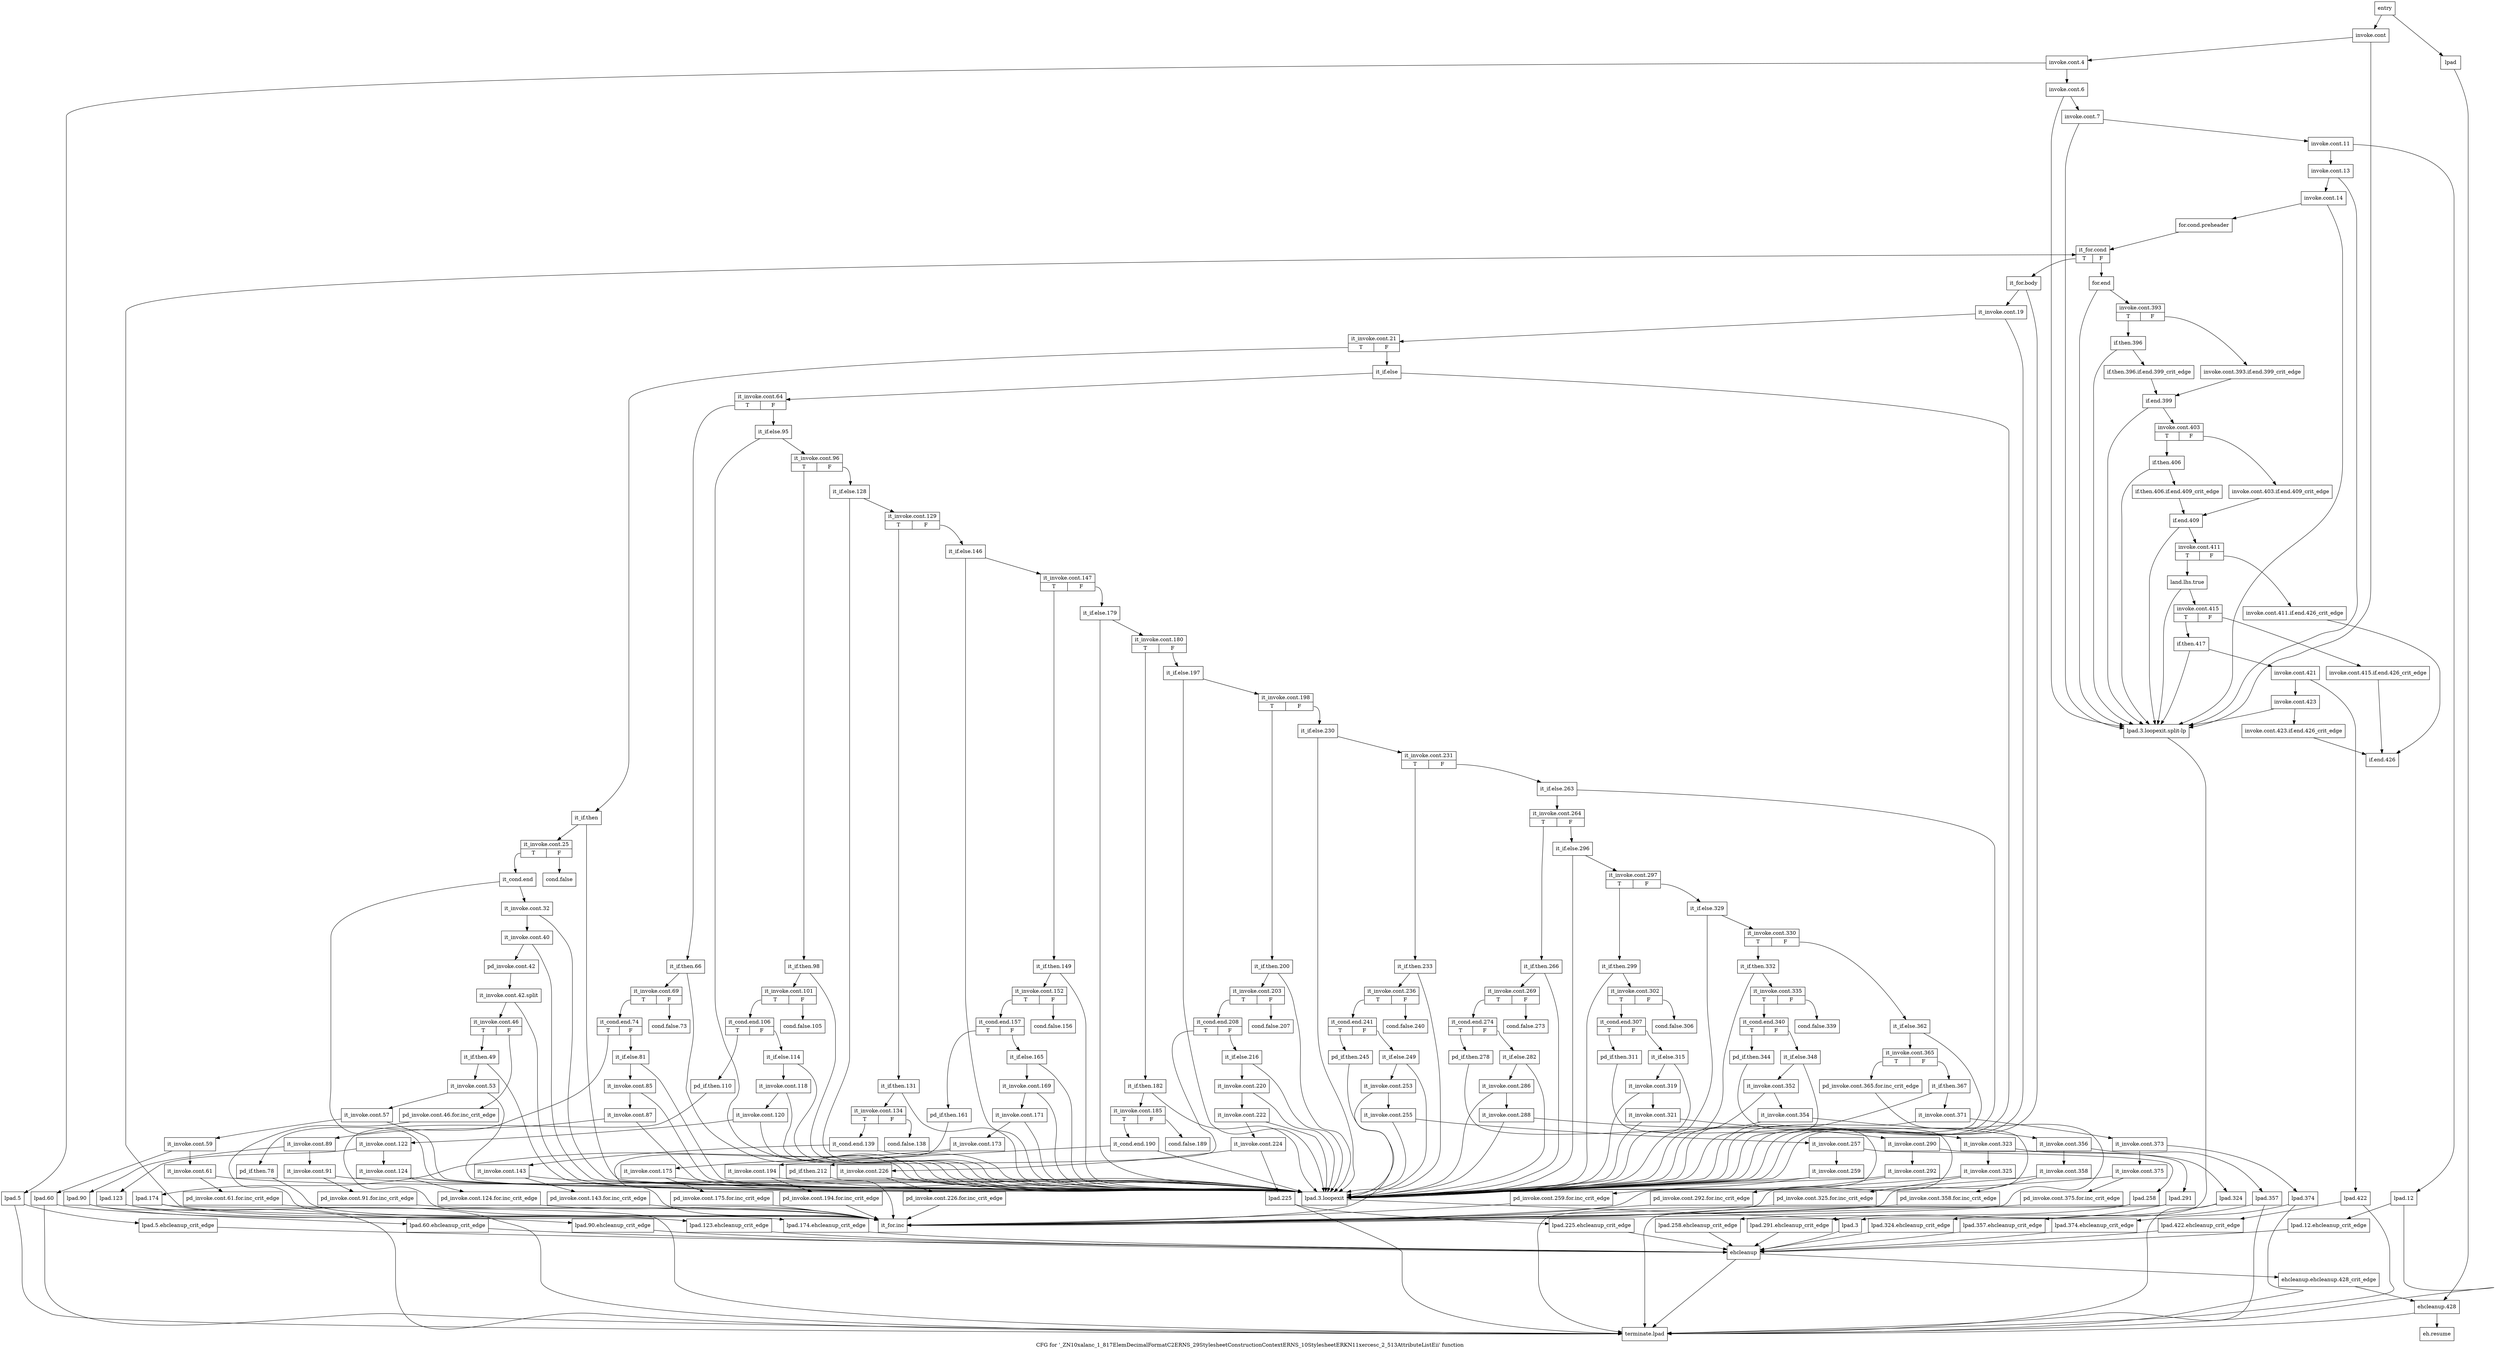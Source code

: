 digraph "CFG for '_ZN10xalanc_1_817ElemDecimalFormatC2ERNS_29StylesheetConstructionContextERNS_10StylesheetERKN11xercesc_2_513AttributeListEii' function" {
	label="CFG for '_ZN10xalanc_1_817ElemDecimalFormatC2ERNS_29StylesheetConstructionContextERNS_10StylesheetERKN11xercesc_2_513AttributeListEii' function";

	Node0x70fc710 [shape=record,label="{entry}"];
	Node0x70fc710 -> Node0x70fc760;
	Node0x70fc710 -> Node0x70fcc10;
	Node0x70fc760 [shape=record,label="{invoke.cont}"];
	Node0x70fc760 -> Node0x70fc7b0;
	Node0x70fc760 -> Node0x70fccb0;
	Node0x70fc7b0 [shape=record,label="{invoke.cont.4}"];
	Node0x70fc7b0 -> Node0x70fc800;
	Node0x70fc7b0 -> Node0x70fcd50;
	Node0x70fc800 [shape=record,label="{invoke.cont.6}"];
	Node0x70fc800 -> Node0x70fc850;
	Node0x70fc800 -> Node0x70fccb0;
	Node0x70fc850 [shape=record,label="{invoke.cont.7}"];
	Node0x70fc850 -> Node0x70fc8a0;
	Node0x70fc850 -> Node0x70fccb0;
	Node0x70fc8a0 [shape=record,label="{invoke.cont.11}"];
	Node0x70fc8a0 -> Node0x70fc8f0;
	Node0x70fc8a0 -> Node0x70fcdf0;
	Node0x70fc8f0 [shape=record,label="{invoke.cont.13}"];
	Node0x70fc8f0 -> Node0x70fc940;
	Node0x70fc8f0 -> Node0x70fccb0;
	Node0x70fc940 [shape=record,label="{invoke.cont.14}"];
	Node0x70fc940 -> Node0x70fc990;
	Node0x70fc940 -> Node0x70fccb0;
	Node0x70fc990 [shape=record,label="{for.cond.preheader}"];
	Node0x70fc990 -> Node0x70fc9e0;
	Node0x70fc9e0 [shape=record,label="{it_for.cond|{<s0>T|<s1>F}}"];
	Node0x70fc9e0:s0 -> Node0x70fca30;
	Node0x70fc9e0:s1 -> Node0x71000e0;
	Node0x70fca30 [shape=record,label="{it_for.body}"];
	Node0x70fca30 -> Node0x70fca80;
	Node0x70fca30 -> Node0x70fcc60;
	Node0x70fca80 [shape=record,label="{it_invoke.cont.19}"];
	Node0x70fca80 -> Node0x70fcad0;
	Node0x70fca80 -> Node0x70fcc60;
	Node0x70fcad0 [shape=record,label="{it_invoke.cont.21|{<s0>T|<s1>F}}"];
	Node0x70fcad0:s0 -> Node0x70fcb20;
	Node0x70fcad0:s1 -> Node0x70fd2f0;
	Node0x70fcb20 [shape=record,label="{it_if.then}"];
	Node0x70fcb20 -> Node0x70fcb70;
	Node0x70fcb20 -> Node0x70fcc60;
	Node0x70fcb70 [shape=record,label="{it_invoke.cont.25|{<s0>T|<s1>F}}"];
	Node0x70fcb70:s0 -> Node0x70fce90;
	Node0x70fcb70:s1 -> Node0x70fcbc0;
	Node0x70fcbc0 [shape=record,label="{cond.false}"];
	Node0x70fcc10 [shape=record,label="{lpad}"];
	Node0x70fcc10 -> Node0x71008b0;
	Node0x70fcc60 [shape=record,label="{lpad.3.loopexit}"];
	Node0x70fcc60 -> Node0x70fcd00;
	Node0x70fccb0 [shape=record,label="{lpad.3.loopexit.split-lp}"];
	Node0x70fccb0 -> Node0x70fcd00;
	Node0x70fcd00 [shape=record,label="{lpad.3}"];
	Node0x70fcd00 -> Node0x7100810;
	Node0x70fcd50 [shape=record,label="{lpad.5}"];
	Node0x70fcd50 -> Node0x70fcda0;
	Node0x70fcd50 -> Node0x7100950;
	Node0x70fcda0 [shape=record,label="{lpad.5.ehcleanup_crit_edge}"];
	Node0x70fcda0 -> Node0x7100810;
	Node0x70fcdf0 [shape=record,label="{lpad.12}"];
	Node0x70fcdf0 -> Node0x70fce40;
	Node0x70fcdf0 -> Node0x7100950;
	Node0x70fce40 [shape=record,label="{lpad.12.ehcleanup_crit_edge}"];
	Node0x70fce40 -> Node0x7100810;
	Node0x70fce90 [shape=record,label="{it_cond.end}"];
	Node0x70fce90 -> Node0x70fcee0;
	Node0x70fce90 -> Node0x70fcc60;
	Node0x70fcee0 [shape=record,label="{it_invoke.cont.32}"];
	Node0x70fcee0 -> Node0x70fcf30;
	Node0x70fcee0 -> Node0x70fcc60;
	Node0x70fcf30 [shape=record,label="{it_invoke.cont.40}"];
	Node0x70fcf30 -> Node0x70fcf80;
	Node0x70fcf30 -> Node0x70fcc60;
	Node0x70fcf80 [shape=record,label="{pd_invoke.cont.42}"];
	Node0x70fcf80 -> Node0xbf78bb0;
	Node0xbf78bb0 [shape=record,label="{it_invoke.cont.42.split}"];
	Node0xbf78bb0 -> Node0x70fcfd0;
	Node0xbf78bb0 -> Node0x70fcc60;
	Node0x70fcfd0 [shape=record,label="{it_invoke.cont.46|{<s0>T|<s1>F}}"];
	Node0x70fcfd0:s0 -> Node0x70fd070;
	Node0x70fcfd0:s1 -> Node0x70fd020;
	Node0x70fd020 [shape=record,label="{pd_invoke.cont.46.for.inc_crit_edge}"];
	Node0x70fd020 -> Node0x7100090;
	Node0x70fd070 [shape=record,label="{it_if.then.49}"];
	Node0x70fd070 -> Node0x70fd0c0;
	Node0x70fd070 -> Node0x70fcc60;
	Node0x70fd0c0 [shape=record,label="{it_invoke.cont.53}"];
	Node0x70fd0c0 -> Node0x70fd110;
	Node0x70fd0c0 -> Node0x70fcc60;
	Node0x70fd110 [shape=record,label="{it_invoke.cont.57}"];
	Node0x70fd110 -> Node0x70fd160;
	Node0x70fd110 -> Node0x70fcc60;
	Node0x70fd160 [shape=record,label="{it_invoke.cont.59}"];
	Node0x70fd160 -> Node0x70fd1b0;
	Node0x70fd160 -> Node0x70fd250;
	Node0x70fd1b0 [shape=record,label="{it_invoke.cont.61}"];
	Node0x70fd1b0 -> Node0x70fd200;
	Node0x70fd1b0 -> Node0x70fcc60;
	Node0x70fd200 [shape=record,label="{pd_invoke.cont.61.for.inc_crit_edge}"];
	Node0x70fd200 -> Node0x7100090;
	Node0x70fd250 [shape=record,label="{lpad.60}"];
	Node0x70fd250 -> Node0x70fd2a0;
	Node0x70fd250 -> Node0x7100950;
	Node0x70fd2a0 [shape=record,label="{lpad.60.ehcleanup_crit_edge}"];
	Node0x70fd2a0 -> Node0x7100810;
	Node0x70fd2f0 [shape=record,label="{it_if.else}"];
	Node0x70fd2f0 -> Node0x70fd340;
	Node0x70fd2f0 -> Node0x70fcc60;
	Node0x70fd340 [shape=record,label="{it_invoke.cont.64|{<s0>T|<s1>F}}"];
	Node0x70fd340:s0 -> Node0x70fd390;
	Node0x70fd340:s1 -> Node0x70fd7a0;
	Node0x70fd390 [shape=record,label="{it_if.then.66}"];
	Node0x70fd390 -> Node0x70fd3e0;
	Node0x70fd390 -> Node0x70fcc60;
	Node0x70fd3e0 [shape=record,label="{it_invoke.cont.69|{<s0>T|<s1>F}}"];
	Node0x70fd3e0:s0 -> Node0x70fd480;
	Node0x70fd3e0:s1 -> Node0x70fd430;
	Node0x70fd430 [shape=record,label="{cond.false.73}"];
	Node0x70fd480 [shape=record,label="{it_cond.end.74|{<s0>T|<s1>F}}"];
	Node0x70fd480:s0 -> Node0x70fd4d0;
	Node0x70fd480:s1 -> Node0x70fd520;
	Node0x70fd4d0 [shape=record,label="{pd_if.then.78}"];
	Node0x70fd4d0 -> Node0x7100090;
	Node0x70fd520 [shape=record,label="{it_if.else.81}"];
	Node0x70fd520 -> Node0x70fd570;
	Node0x70fd520 -> Node0x70fcc60;
	Node0x70fd570 [shape=record,label="{it_invoke.cont.85}"];
	Node0x70fd570 -> Node0x70fd5c0;
	Node0x70fd570 -> Node0x70fcc60;
	Node0x70fd5c0 [shape=record,label="{it_invoke.cont.87}"];
	Node0x70fd5c0 -> Node0x70fd610;
	Node0x70fd5c0 -> Node0x70fcc60;
	Node0x70fd610 [shape=record,label="{it_invoke.cont.89}"];
	Node0x70fd610 -> Node0x70fd660;
	Node0x70fd610 -> Node0x70fd700;
	Node0x70fd660 [shape=record,label="{it_invoke.cont.91}"];
	Node0x70fd660 -> Node0x70fd6b0;
	Node0x70fd660 -> Node0x70fcc60;
	Node0x70fd6b0 [shape=record,label="{pd_invoke.cont.91.for.inc_crit_edge}"];
	Node0x70fd6b0 -> Node0x7100090;
	Node0x70fd700 [shape=record,label="{lpad.90}"];
	Node0x70fd700 -> Node0x70fd750;
	Node0x70fd700 -> Node0x7100950;
	Node0x70fd750 [shape=record,label="{lpad.90.ehcleanup_crit_edge}"];
	Node0x70fd750 -> Node0x7100810;
	Node0x70fd7a0 [shape=record,label="{it_if.else.95}"];
	Node0x70fd7a0 -> Node0x70fd7f0;
	Node0x70fd7a0 -> Node0x70fcc60;
	Node0x70fd7f0 [shape=record,label="{it_invoke.cont.96|{<s0>T|<s1>F}}"];
	Node0x70fd7f0:s0 -> Node0x70fd840;
	Node0x70fd7f0:s1 -> Node0x70fdc50;
	Node0x70fd840 [shape=record,label="{it_if.then.98}"];
	Node0x70fd840 -> Node0x70fd890;
	Node0x70fd840 -> Node0x70fcc60;
	Node0x70fd890 [shape=record,label="{it_invoke.cont.101|{<s0>T|<s1>F}}"];
	Node0x70fd890:s0 -> Node0x70fd930;
	Node0x70fd890:s1 -> Node0x70fd8e0;
	Node0x70fd8e0 [shape=record,label="{cond.false.105}"];
	Node0x70fd930 [shape=record,label="{it_cond.end.106|{<s0>T|<s1>F}}"];
	Node0x70fd930:s0 -> Node0x70fd980;
	Node0x70fd930:s1 -> Node0x70fd9d0;
	Node0x70fd980 [shape=record,label="{pd_if.then.110}"];
	Node0x70fd980 -> Node0x7100090;
	Node0x70fd9d0 [shape=record,label="{it_if.else.114}"];
	Node0x70fd9d0 -> Node0x70fda20;
	Node0x70fd9d0 -> Node0x70fcc60;
	Node0x70fda20 [shape=record,label="{it_invoke.cont.118}"];
	Node0x70fda20 -> Node0x70fda70;
	Node0x70fda20 -> Node0x70fcc60;
	Node0x70fda70 [shape=record,label="{it_invoke.cont.120}"];
	Node0x70fda70 -> Node0x70fdac0;
	Node0x70fda70 -> Node0x70fcc60;
	Node0x70fdac0 [shape=record,label="{it_invoke.cont.122}"];
	Node0x70fdac0 -> Node0x70fdb10;
	Node0x70fdac0 -> Node0x70fdbb0;
	Node0x70fdb10 [shape=record,label="{it_invoke.cont.124}"];
	Node0x70fdb10 -> Node0x70fdb60;
	Node0x70fdb10 -> Node0x70fcc60;
	Node0x70fdb60 [shape=record,label="{pd_invoke.cont.124.for.inc_crit_edge}"];
	Node0x70fdb60 -> Node0x7100090;
	Node0x70fdbb0 [shape=record,label="{lpad.123}"];
	Node0x70fdbb0 -> Node0x70fdc00;
	Node0x70fdbb0 -> Node0x7100950;
	Node0x70fdc00 [shape=record,label="{lpad.123.ehcleanup_crit_edge}"];
	Node0x70fdc00 -> Node0x7100810;
	Node0x70fdc50 [shape=record,label="{it_if.else.128}"];
	Node0x70fdc50 -> Node0x70fdca0;
	Node0x70fdc50 -> Node0x70fcc60;
	Node0x70fdca0 [shape=record,label="{it_invoke.cont.129|{<s0>T|<s1>F}}"];
	Node0x70fdca0:s0 -> Node0x70fdcf0;
	Node0x70fdca0:s1 -> Node0x70fded0;
	Node0x70fdcf0 [shape=record,label="{it_if.then.131}"];
	Node0x70fdcf0 -> Node0x70fdd40;
	Node0x70fdcf0 -> Node0x70fcc60;
	Node0x70fdd40 [shape=record,label="{it_invoke.cont.134|{<s0>T|<s1>F}}"];
	Node0x70fdd40:s0 -> Node0x70fdde0;
	Node0x70fdd40:s1 -> Node0x70fdd90;
	Node0x70fdd90 [shape=record,label="{cond.false.138}"];
	Node0x70fdde0 [shape=record,label="{it_cond.end.139}"];
	Node0x70fdde0 -> Node0x70fde30;
	Node0x70fdde0 -> Node0x70fcc60;
	Node0x70fde30 [shape=record,label="{it_invoke.cont.143}"];
	Node0x70fde30 -> Node0x70fde80;
	Node0x70fde30 -> Node0x70fcc60;
	Node0x70fde80 [shape=record,label="{pd_invoke.cont.143.for.inc_crit_edge}"];
	Node0x70fde80 -> Node0x7100090;
	Node0x70fded0 [shape=record,label="{it_if.else.146}"];
	Node0x70fded0 -> Node0x70fdf20;
	Node0x70fded0 -> Node0x70fcc60;
	Node0x70fdf20 [shape=record,label="{it_invoke.cont.147|{<s0>T|<s1>F}}"];
	Node0x70fdf20:s0 -> Node0x70fdf70;
	Node0x70fdf20:s1 -> Node0x70fe380;
	Node0x70fdf70 [shape=record,label="{it_if.then.149}"];
	Node0x70fdf70 -> Node0x70fdfc0;
	Node0x70fdf70 -> Node0x70fcc60;
	Node0x70fdfc0 [shape=record,label="{it_invoke.cont.152|{<s0>T|<s1>F}}"];
	Node0x70fdfc0:s0 -> Node0x70fe060;
	Node0x70fdfc0:s1 -> Node0x70fe010;
	Node0x70fe010 [shape=record,label="{cond.false.156}"];
	Node0x70fe060 [shape=record,label="{it_cond.end.157|{<s0>T|<s1>F}}"];
	Node0x70fe060:s0 -> Node0x70fe0b0;
	Node0x70fe060:s1 -> Node0x70fe100;
	Node0x70fe0b0 [shape=record,label="{pd_if.then.161}"];
	Node0x70fe0b0 -> Node0x7100090;
	Node0x70fe100 [shape=record,label="{it_if.else.165}"];
	Node0x70fe100 -> Node0x70fe150;
	Node0x70fe100 -> Node0x70fcc60;
	Node0x70fe150 [shape=record,label="{it_invoke.cont.169}"];
	Node0x70fe150 -> Node0x70fe1a0;
	Node0x70fe150 -> Node0x70fcc60;
	Node0x70fe1a0 [shape=record,label="{it_invoke.cont.171}"];
	Node0x70fe1a0 -> Node0x70fe1f0;
	Node0x70fe1a0 -> Node0x70fcc60;
	Node0x70fe1f0 [shape=record,label="{it_invoke.cont.173}"];
	Node0x70fe1f0 -> Node0x70fe240;
	Node0x70fe1f0 -> Node0x70fe2e0;
	Node0x70fe240 [shape=record,label="{it_invoke.cont.175}"];
	Node0x70fe240 -> Node0x70fe290;
	Node0x70fe240 -> Node0x70fcc60;
	Node0x70fe290 [shape=record,label="{pd_invoke.cont.175.for.inc_crit_edge}"];
	Node0x70fe290 -> Node0x7100090;
	Node0x70fe2e0 [shape=record,label="{lpad.174}"];
	Node0x70fe2e0 -> Node0x70fe330;
	Node0x70fe2e0 -> Node0x7100950;
	Node0x70fe330 [shape=record,label="{lpad.174.ehcleanup_crit_edge}"];
	Node0x70fe330 -> Node0x7100810;
	Node0x70fe380 [shape=record,label="{it_if.else.179}"];
	Node0x70fe380 -> Node0x70fe3d0;
	Node0x70fe380 -> Node0x70fcc60;
	Node0x70fe3d0 [shape=record,label="{it_invoke.cont.180|{<s0>T|<s1>F}}"];
	Node0x70fe3d0:s0 -> Node0x70fe420;
	Node0x70fe3d0:s1 -> Node0x70fe600;
	Node0x70fe420 [shape=record,label="{it_if.then.182}"];
	Node0x70fe420 -> Node0x70fe470;
	Node0x70fe420 -> Node0x70fcc60;
	Node0x70fe470 [shape=record,label="{it_invoke.cont.185|{<s0>T|<s1>F}}"];
	Node0x70fe470:s0 -> Node0x70fe510;
	Node0x70fe470:s1 -> Node0x70fe4c0;
	Node0x70fe4c0 [shape=record,label="{cond.false.189}"];
	Node0x70fe510 [shape=record,label="{it_cond.end.190}"];
	Node0x70fe510 -> Node0x70fe560;
	Node0x70fe510 -> Node0x70fcc60;
	Node0x70fe560 [shape=record,label="{it_invoke.cont.194}"];
	Node0x70fe560 -> Node0x70fe5b0;
	Node0x70fe560 -> Node0x70fcc60;
	Node0x70fe5b0 [shape=record,label="{pd_invoke.cont.194.for.inc_crit_edge}"];
	Node0x70fe5b0 -> Node0x7100090;
	Node0x70fe600 [shape=record,label="{it_if.else.197}"];
	Node0x70fe600 -> Node0x70fe650;
	Node0x70fe600 -> Node0x70fcc60;
	Node0x70fe650 [shape=record,label="{it_invoke.cont.198|{<s0>T|<s1>F}}"];
	Node0x70fe650:s0 -> Node0x70fe6a0;
	Node0x70fe650:s1 -> Node0x70feab0;
	Node0x70fe6a0 [shape=record,label="{it_if.then.200}"];
	Node0x70fe6a0 -> Node0x70fe6f0;
	Node0x70fe6a0 -> Node0x70fcc60;
	Node0x70fe6f0 [shape=record,label="{it_invoke.cont.203|{<s0>T|<s1>F}}"];
	Node0x70fe6f0:s0 -> Node0x70fe790;
	Node0x70fe6f0:s1 -> Node0x70fe740;
	Node0x70fe740 [shape=record,label="{cond.false.207}"];
	Node0x70fe790 [shape=record,label="{it_cond.end.208|{<s0>T|<s1>F}}"];
	Node0x70fe790:s0 -> Node0x70fe7e0;
	Node0x70fe790:s1 -> Node0x70fe830;
	Node0x70fe7e0 [shape=record,label="{pd_if.then.212}"];
	Node0x70fe7e0 -> Node0x7100090;
	Node0x70fe830 [shape=record,label="{it_if.else.216}"];
	Node0x70fe830 -> Node0x70fe880;
	Node0x70fe830 -> Node0x70fcc60;
	Node0x70fe880 [shape=record,label="{it_invoke.cont.220}"];
	Node0x70fe880 -> Node0x70fe8d0;
	Node0x70fe880 -> Node0x70fcc60;
	Node0x70fe8d0 [shape=record,label="{it_invoke.cont.222}"];
	Node0x70fe8d0 -> Node0x70fe920;
	Node0x70fe8d0 -> Node0x70fcc60;
	Node0x70fe920 [shape=record,label="{it_invoke.cont.224}"];
	Node0x70fe920 -> Node0x70fe970;
	Node0x70fe920 -> Node0x70fea10;
	Node0x70fe970 [shape=record,label="{it_invoke.cont.226}"];
	Node0x70fe970 -> Node0x70fe9c0;
	Node0x70fe970 -> Node0x70fcc60;
	Node0x70fe9c0 [shape=record,label="{pd_invoke.cont.226.for.inc_crit_edge}"];
	Node0x70fe9c0 -> Node0x7100090;
	Node0x70fea10 [shape=record,label="{lpad.225}"];
	Node0x70fea10 -> Node0x70fea60;
	Node0x70fea10 -> Node0x7100950;
	Node0x70fea60 [shape=record,label="{lpad.225.ehcleanup_crit_edge}"];
	Node0x70fea60 -> Node0x7100810;
	Node0x70feab0 [shape=record,label="{it_if.else.230}"];
	Node0x70feab0 -> Node0x70feb00;
	Node0x70feab0 -> Node0x70fcc60;
	Node0x70feb00 [shape=record,label="{it_invoke.cont.231|{<s0>T|<s1>F}}"];
	Node0x70feb00:s0 -> Node0x70feb50;
	Node0x70feb00:s1 -> Node0x70fef60;
	Node0x70feb50 [shape=record,label="{it_if.then.233}"];
	Node0x70feb50 -> Node0x70feba0;
	Node0x70feb50 -> Node0x70fcc60;
	Node0x70feba0 [shape=record,label="{it_invoke.cont.236|{<s0>T|<s1>F}}"];
	Node0x70feba0:s0 -> Node0x70fec40;
	Node0x70feba0:s1 -> Node0x70febf0;
	Node0x70febf0 [shape=record,label="{cond.false.240}"];
	Node0x70fec40 [shape=record,label="{it_cond.end.241|{<s0>T|<s1>F}}"];
	Node0x70fec40:s0 -> Node0x70fec90;
	Node0x70fec40:s1 -> Node0x70fece0;
	Node0x70fec90 [shape=record,label="{pd_if.then.245}"];
	Node0x70fec90 -> Node0x7100090;
	Node0x70fece0 [shape=record,label="{it_if.else.249}"];
	Node0x70fece0 -> Node0x70fed30;
	Node0x70fece0 -> Node0x70fcc60;
	Node0x70fed30 [shape=record,label="{it_invoke.cont.253}"];
	Node0x70fed30 -> Node0x70fed80;
	Node0x70fed30 -> Node0x70fcc60;
	Node0x70fed80 [shape=record,label="{it_invoke.cont.255}"];
	Node0x70fed80 -> Node0x70fedd0;
	Node0x70fed80 -> Node0x70fcc60;
	Node0x70fedd0 [shape=record,label="{it_invoke.cont.257}"];
	Node0x70fedd0 -> Node0x70fee20;
	Node0x70fedd0 -> Node0x70feec0;
	Node0x70fee20 [shape=record,label="{it_invoke.cont.259}"];
	Node0x70fee20 -> Node0x70fee70;
	Node0x70fee20 -> Node0x70fcc60;
	Node0x70fee70 [shape=record,label="{pd_invoke.cont.259.for.inc_crit_edge}"];
	Node0x70fee70 -> Node0x7100090;
	Node0x70feec0 [shape=record,label="{lpad.258}"];
	Node0x70feec0 -> Node0x70fef10;
	Node0x70feec0 -> Node0x7100950;
	Node0x70fef10 [shape=record,label="{lpad.258.ehcleanup_crit_edge}"];
	Node0x70fef10 -> Node0x7100810;
	Node0x70fef60 [shape=record,label="{it_if.else.263}"];
	Node0x70fef60 -> Node0x70fefb0;
	Node0x70fef60 -> Node0x70fcc60;
	Node0x70fefb0 [shape=record,label="{it_invoke.cont.264|{<s0>T|<s1>F}}"];
	Node0x70fefb0:s0 -> Node0x70ff000;
	Node0x70fefb0:s1 -> Node0x70ff410;
	Node0x70ff000 [shape=record,label="{it_if.then.266}"];
	Node0x70ff000 -> Node0x70ff050;
	Node0x70ff000 -> Node0x70fcc60;
	Node0x70ff050 [shape=record,label="{it_invoke.cont.269|{<s0>T|<s1>F}}"];
	Node0x70ff050:s0 -> Node0x70ff0f0;
	Node0x70ff050:s1 -> Node0x70ff0a0;
	Node0x70ff0a0 [shape=record,label="{cond.false.273}"];
	Node0x70ff0f0 [shape=record,label="{it_cond.end.274|{<s0>T|<s1>F}}"];
	Node0x70ff0f0:s0 -> Node0x70ff140;
	Node0x70ff0f0:s1 -> Node0x70ff190;
	Node0x70ff140 [shape=record,label="{pd_if.then.278}"];
	Node0x70ff140 -> Node0x7100090;
	Node0x70ff190 [shape=record,label="{it_if.else.282}"];
	Node0x70ff190 -> Node0x70ff1e0;
	Node0x70ff190 -> Node0x70fcc60;
	Node0x70ff1e0 [shape=record,label="{it_invoke.cont.286}"];
	Node0x70ff1e0 -> Node0x70ff230;
	Node0x70ff1e0 -> Node0x70fcc60;
	Node0x70ff230 [shape=record,label="{it_invoke.cont.288}"];
	Node0x70ff230 -> Node0x70ff280;
	Node0x70ff230 -> Node0x70fcc60;
	Node0x70ff280 [shape=record,label="{it_invoke.cont.290}"];
	Node0x70ff280 -> Node0x70ff2d0;
	Node0x70ff280 -> Node0x70ff370;
	Node0x70ff2d0 [shape=record,label="{it_invoke.cont.292}"];
	Node0x70ff2d0 -> Node0x70ff320;
	Node0x70ff2d0 -> Node0x70fcc60;
	Node0x70ff320 [shape=record,label="{pd_invoke.cont.292.for.inc_crit_edge}"];
	Node0x70ff320 -> Node0x7100090;
	Node0x70ff370 [shape=record,label="{lpad.291}"];
	Node0x70ff370 -> Node0x70ff3c0;
	Node0x70ff370 -> Node0x7100950;
	Node0x70ff3c0 [shape=record,label="{lpad.291.ehcleanup_crit_edge}"];
	Node0x70ff3c0 -> Node0x7100810;
	Node0x70ff410 [shape=record,label="{it_if.else.296}"];
	Node0x70ff410 -> Node0x70ff460;
	Node0x70ff410 -> Node0x70fcc60;
	Node0x70ff460 [shape=record,label="{it_invoke.cont.297|{<s0>T|<s1>F}}"];
	Node0x70ff460:s0 -> Node0x70ff4b0;
	Node0x70ff460:s1 -> Node0x70ff8c0;
	Node0x70ff4b0 [shape=record,label="{it_if.then.299}"];
	Node0x70ff4b0 -> Node0x70ff500;
	Node0x70ff4b0 -> Node0x70fcc60;
	Node0x70ff500 [shape=record,label="{it_invoke.cont.302|{<s0>T|<s1>F}}"];
	Node0x70ff500:s0 -> Node0x70ff5a0;
	Node0x70ff500:s1 -> Node0x70ff550;
	Node0x70ff550 [shape=record,label="{cond.false.306}"];
	Node0x70ff5a0 [shape=record,label="{it_cond.end.307|{<s0>T|<s1>F}}"];
	Node0x70ff5a0:s0 -> Node0x70ff5f0;
	Node0x70ff5a0:s1 -> Node0x70ff640;
	Node0x70ff5f0 [shape=record,label="{pd_if.then.311}"];
	Node0x70ff5f0 -> Node0x7100090;
	Node0x70ff640 [shape=record,label="{it_if.else.315}"];
	Node0x70ff640 -> Node0x70ff690;
	Node0x70ff640 -> Node0x70fcc60;
	Node0x70ff690 [shape=record,label="{it_invoke.cont.319}"];
	Node0x70ff690 -> Node0x70ff6e0;
	Node0x70ff690 -> Node0x70fcc60;
	Node0x70ff6e0 [shape=record,label="{it_invoke.cont.321}"];
	Node0x70ff6e0 -> Node0x70ff730;
	Node0x70ff6e0 -> Node0x70fcc60;
	Node0x70ff730 [shape=record,label="{it_invoke.cont.323}"];
	Node0x70ff730 -> Node0x70ff780;
	Node0x70ff730 -> Node0x70ff820;
	Node0x70ff780 [shape=record,label="{it_invoke.cont.325}"];
	Node0x70ff780 -> Node0x70ff7d0;
	Node0x70ff780 -> Node0x70fcc60;
	Node0x70ff7d0 [shape=record,label="{pd_invoke.cont.325.for.inc_crit_edge}"];
	Node0x70ff7d0 -> Node0x7100090;
	Node0x70ff820 [shape=record,label="{lpad.324}"];
	Node0x70ff820 -> Node0x70ff870;
	Node0x70ff820 -> Node0x7100950;
	Node0x70ff870 [shape=record,label="{lpad.324.ehcleanup_crit_edge}"];
	Node0x70ff870 -> Node0x7100810;
	Node0x70ff8c0 [shape=record,label="{it_if.else.329}"];
	Node0x70ff8c0 -> Node0x70ff910;
	Node0x70ff8c0 -> Node0x70fcc60;
	Node0x70ff910 [shape=record,label="{it_invoke.cont.330|{<s0>T|<s1>F}}"];
	Node0x70ff910:s0 -> Node0x70ff960;
	Node0x70ff910:s1 -> Node0x70ffd70;
	Node0x70ff960 [shape=record,label="{it_if.then.332}"];
	Node0x70ff960 -> Node0x70ff9b0;
	Node0x70ff960 -> Node0x70fcc60;
	Node0x70ff9b0 [shape=record,label="{it_invoke.cont.335|{<s0>T|<s1>F}}"];
	Node0x70ff9b0:s0 -> Node0x70ffa50;
	Node0x70ff9b0:s1 -> Node0x70ffa00;
	Node0x70ffa00 [shape=record,label="{cond.false.339}"];
	Node0x70ffa50 [shape=record,label="{it_cond.end.340|{<s0>T|<s1>F}}"];
	Node0x70ffa50:s0 -> Node0x70ffaa0;
	Node0x70ffa50:s1 -> Node0x70ffaf0;
	Node0x70ffaa0 [shape=record,label="{pd_if.then.344}"];
	Node0x70ffaa0 -> Node0x7100090;
	Node0x70ffaf0 [shape=record,label="{it_if.else.348}"];
	Node0x70ffaf0 -> Node0x70ffb40;
	Node0x70ffaf0 -> Node0x70fcc60;
	Node0x70ffb40 [shape=record,label="{it_invoke.cont.352}"];
	Node0x70ffb40 -> Node0x70ffb90;
	Node0x70ffb40 -> Node0x70fcc60;
	Node0x70ffb90 [shape=record,label="{it_invoke.cont.354}"];
	Node0x70ffb90 -> Node0x70ffbe0;
	Node0x70ffb90 -> Node0x70fcc60;
	Node0x70ffbe0 [shape=record,label="{it_invoke.cont.356}"];
	Node0x70ffbe0 -> Node0x70ffc30;
	Node0x70ffbe0 -> Node0x70ffcd0;
	Node0x70ffc30 [shape=record,label="{it_invoke.cont.358}"];
	Node0x70ffc30 -> Node0x70ffc80;
	Node0x70ffc30 -> Node0x70fcc60;
	Node0x70ffc80 [shape=record,label="{pd_invoke.cont.358.for.inc_crit_edge}"];
	Node0x70ffc80 -> Node0x7100090;
	Node0x70ffcd0 [shape=record,label="{lpad.357}"];
	Node0x70ffcd0 -> Node0x70ffd20;
	Node0x70ffcd0 -> Node0x7100950;
	Node0x70ffd20 [shape=record,label="{lpad.357.ehcleanup_crit_edge}"];
	Node0x70ffd20 -> Node0x7100810;
	Node0x70ffd70 [shape=record,label="{it_if.else.362}"];
	Node0x70ffd70 -> Node0x70ffdc0;
	Node0x70ffd70 -> Node0x70fcc60;
	Node0x70ffdc0 [shape=record,label="{it_invoke.cont.365|{<s0>T|<s1>F}}"];
	Node0x70ffdc0:s0 -> Node0x70ffe10;
	Node0x70ffdc0:s1 -> Node0x70ffe60;
	Node0x70ffe10 [shape=record,label="{pd_invoke.cont.365.for.inc_crit_edge}"];
	Node0x70ffe10 -> Node0x7100090;
	Node0x70ffe60 [shape=record,label="{it_if.then.367}"];
	Node0x70ffe60 -> Node0x70ffeb0;
	Node0x70ffe60 -> Node0x70fcc60;
	Node0x70ffeb0 [shape=record,label="{it_invoke.cont.371}"];
	Node0x70ffeb0 -> Node0x70fff00;
	Node0x70ffeb0 -> Node0x70fcc60;
	Node0x70fff00 [shape=record,label="{it_invoke.cont.373}"];
	Node0x70fff00 -> Node0x70fff50;
	Node0x70fff00 -> Node0x70ffff0;
	Node0x70fff50 [shape=record,label="{it_invoke.cont.375}"];
	Node0x70fff50 -> Node0x70fffa0;
	Node0x70fff50 -> Node0x70fcc60;
	Node0x70fffa0 [shape=record,label="{pd_invoke.cont.375.for.inc_crit_edge}"];
	Node0x70fffa0 -> Node0x7100090;
	Node0x70ffff0 [shape=record,label="{lpad.374}"];
	Node0x70ffff0 -> Node0x7100040;
	Node0x70ffff0 -> Node0x7100950;
	Node0x7100040 [shape=record,label="{lpad.374.ehcleanup_crit_edge}"];
	Node0x7100040 -> Node0x7100810;
	Node0x7100090 [shape=record,label="{it_for.inc}"];
	Node0x7100090 -> Node0x70fc9e0;
	Node0x71000e0 [shape=record,label="{for.end}"];
	Node0x71000e0 -> Node0x7100130;
	Node0x71000e0 -> Node0x70fccb0;
	Node0x7100130 [shape=record,label="{invoke.cont.393|{<s0>T|<s1>F}}"];
	Node0x7100130:s0 -> Node0x71001d0;
	Node0x7100130:s1 -> Node0x7100180;
	Node0x7100180 [shape=record,label="{invoke.cont.393.if.end.399_crit_edge}"];
	Node0x7100180 -> Node0x7100270;
	Node0x71001d0 [shape=record,label="{if.then.396}"];
	Node0x71001d0 -> Node0x7100220;
	Node0x71001d0 -> Node0x70fccb0;
	Node0x7100220 [shape=record,label="{if.then.396.if.end.399_crit_edge}"];
	Node0x7100220 -> Node0x7100270;
	Node0x7100270 [shape=record,label="{if.end.399}"];
	Node0x7100270 -> Node0x71002c0;
	Node0x7100270 -> Node0x70fccb0;
	Node0x71002c0 [shape=record,label="{invoke.cont.403|{<s0>T|<s1>F}}"];
	Node0x71002c0:s0 -> Node0x7100360;
	Node0x71002c0:s1 -> Node0x7100310;
	Node0x7100310 [shape=record,label="{invoke.cont.403.if.end.409_crit_edge}"];
	Node0x7100310 -> Node0x7100400;
	Node0x7100360 [shape=record,label="{if.then.406}"];
	Node0x7100360 -> Node0x71003b0;
	Node0x7100360 -> Node0x70fccb0;
	Node0x71003b0 [shape=record,label="{if.then.406.if.end.409_crit_edge}"];
	Node0x71003b0 -> Node0x7100400;
	Node0x7100400 [shape=record,label="{if.end.409}"];
	Node0x7100400 -> Node0x7100450;
	Node0x7100400 -> Node0x70fccb0;
	Node0x7100450 [shape=record,label="{invoke.cont.411|{<s0>T|<s1>F}}"];
	Node0x7100450:s0 -> Node0x71004f0;
	Node0x7100450:s1 -> Node0x71004a0;
	Node0x71004a0 [shape=record,label="{invoke.cont.411.if.end.426_crit_edge}"];
	Node0x71004a0 -> Node0x71007c0;
	Node0x71004f0 [shape=record,label="{land.lhs.true}"];
	Node0x71004f0 -> Node0x7100540;
	Node0x71004f0 -> Node0x70fccb0;
	Node0x7100540 [shape=record,label="{invoke.cont.415|{<s0>T|<s1>F}}"];
	Node0x7100540:s0 -> Node0x71005e0;
	Node0x7100540:s1 -> Node0x7100590;
	Node0x7100590 [shape=record,label="{invoke.cont.415.if.end.426_crit_edge}"];
	Node0x7100590 -> Node0x71007c0;
	Node0x71005e0 [shape=record,label="{if.then.417}"];
	Node0x71005e0 -> Node0x7100630;
	Node0x71005e0 -> Node0x70fccb0;
	Node0x7100630 [shape=record,label="{invoke.cont.421}"];
	Node0x7100630 -> Node0x7100680;
	Node0x7100630 -> Node0x7100720;
	Node0x7100680 [shape=record,label="{invoke.cont.423}"];
	Node0x7100680 -> Node0x71006d0;
	Node0x7100680 -> Node0x70fccb0;
	Node0x71006d0 [shape=record,label="{invoke.cont.423.if.end.426_crit_edge}"];
	Node0x71006d0 -> Node0x71007c0;
	Node0x7100720 [shape=record,label="{lpad.422}"];
	Node0x7100720 -> Node0x7100770;
	Node0x7100720 -> Node0x7100950;
	Node0x7100770 [shape=record,label="{lpad.422.ehcleanup_crit_edge}"];
	Node0x7100770 -> Node0x7100810;
	Node0x71007c0 [shape=record,label="{if.end.426}"];
	Node0x7100810 [shape=record,label="{ehcleanup}"];
	Node0x7100810 -> Node0x7100860;
	Node0x7100810 -> Node0x7100950;
	Node0x7100860 [shape=record,label="{ehcleanup.ehcleanup.428_crit_edge}"];
	Node0x7100860 -> Node0x71008b0;
	Node0x71008b0 [shape=record,label="{ehcleanup.428}"];
	Node0x71008b0 -> Node0x7100900;
	Node0x71008b0 -> Node0x7100950;
	Node0x7100900 [shape=record,label="{eh.resume}"];
	Node0x7100950 [shape=record,label="{terminate.lpad}"];
}
